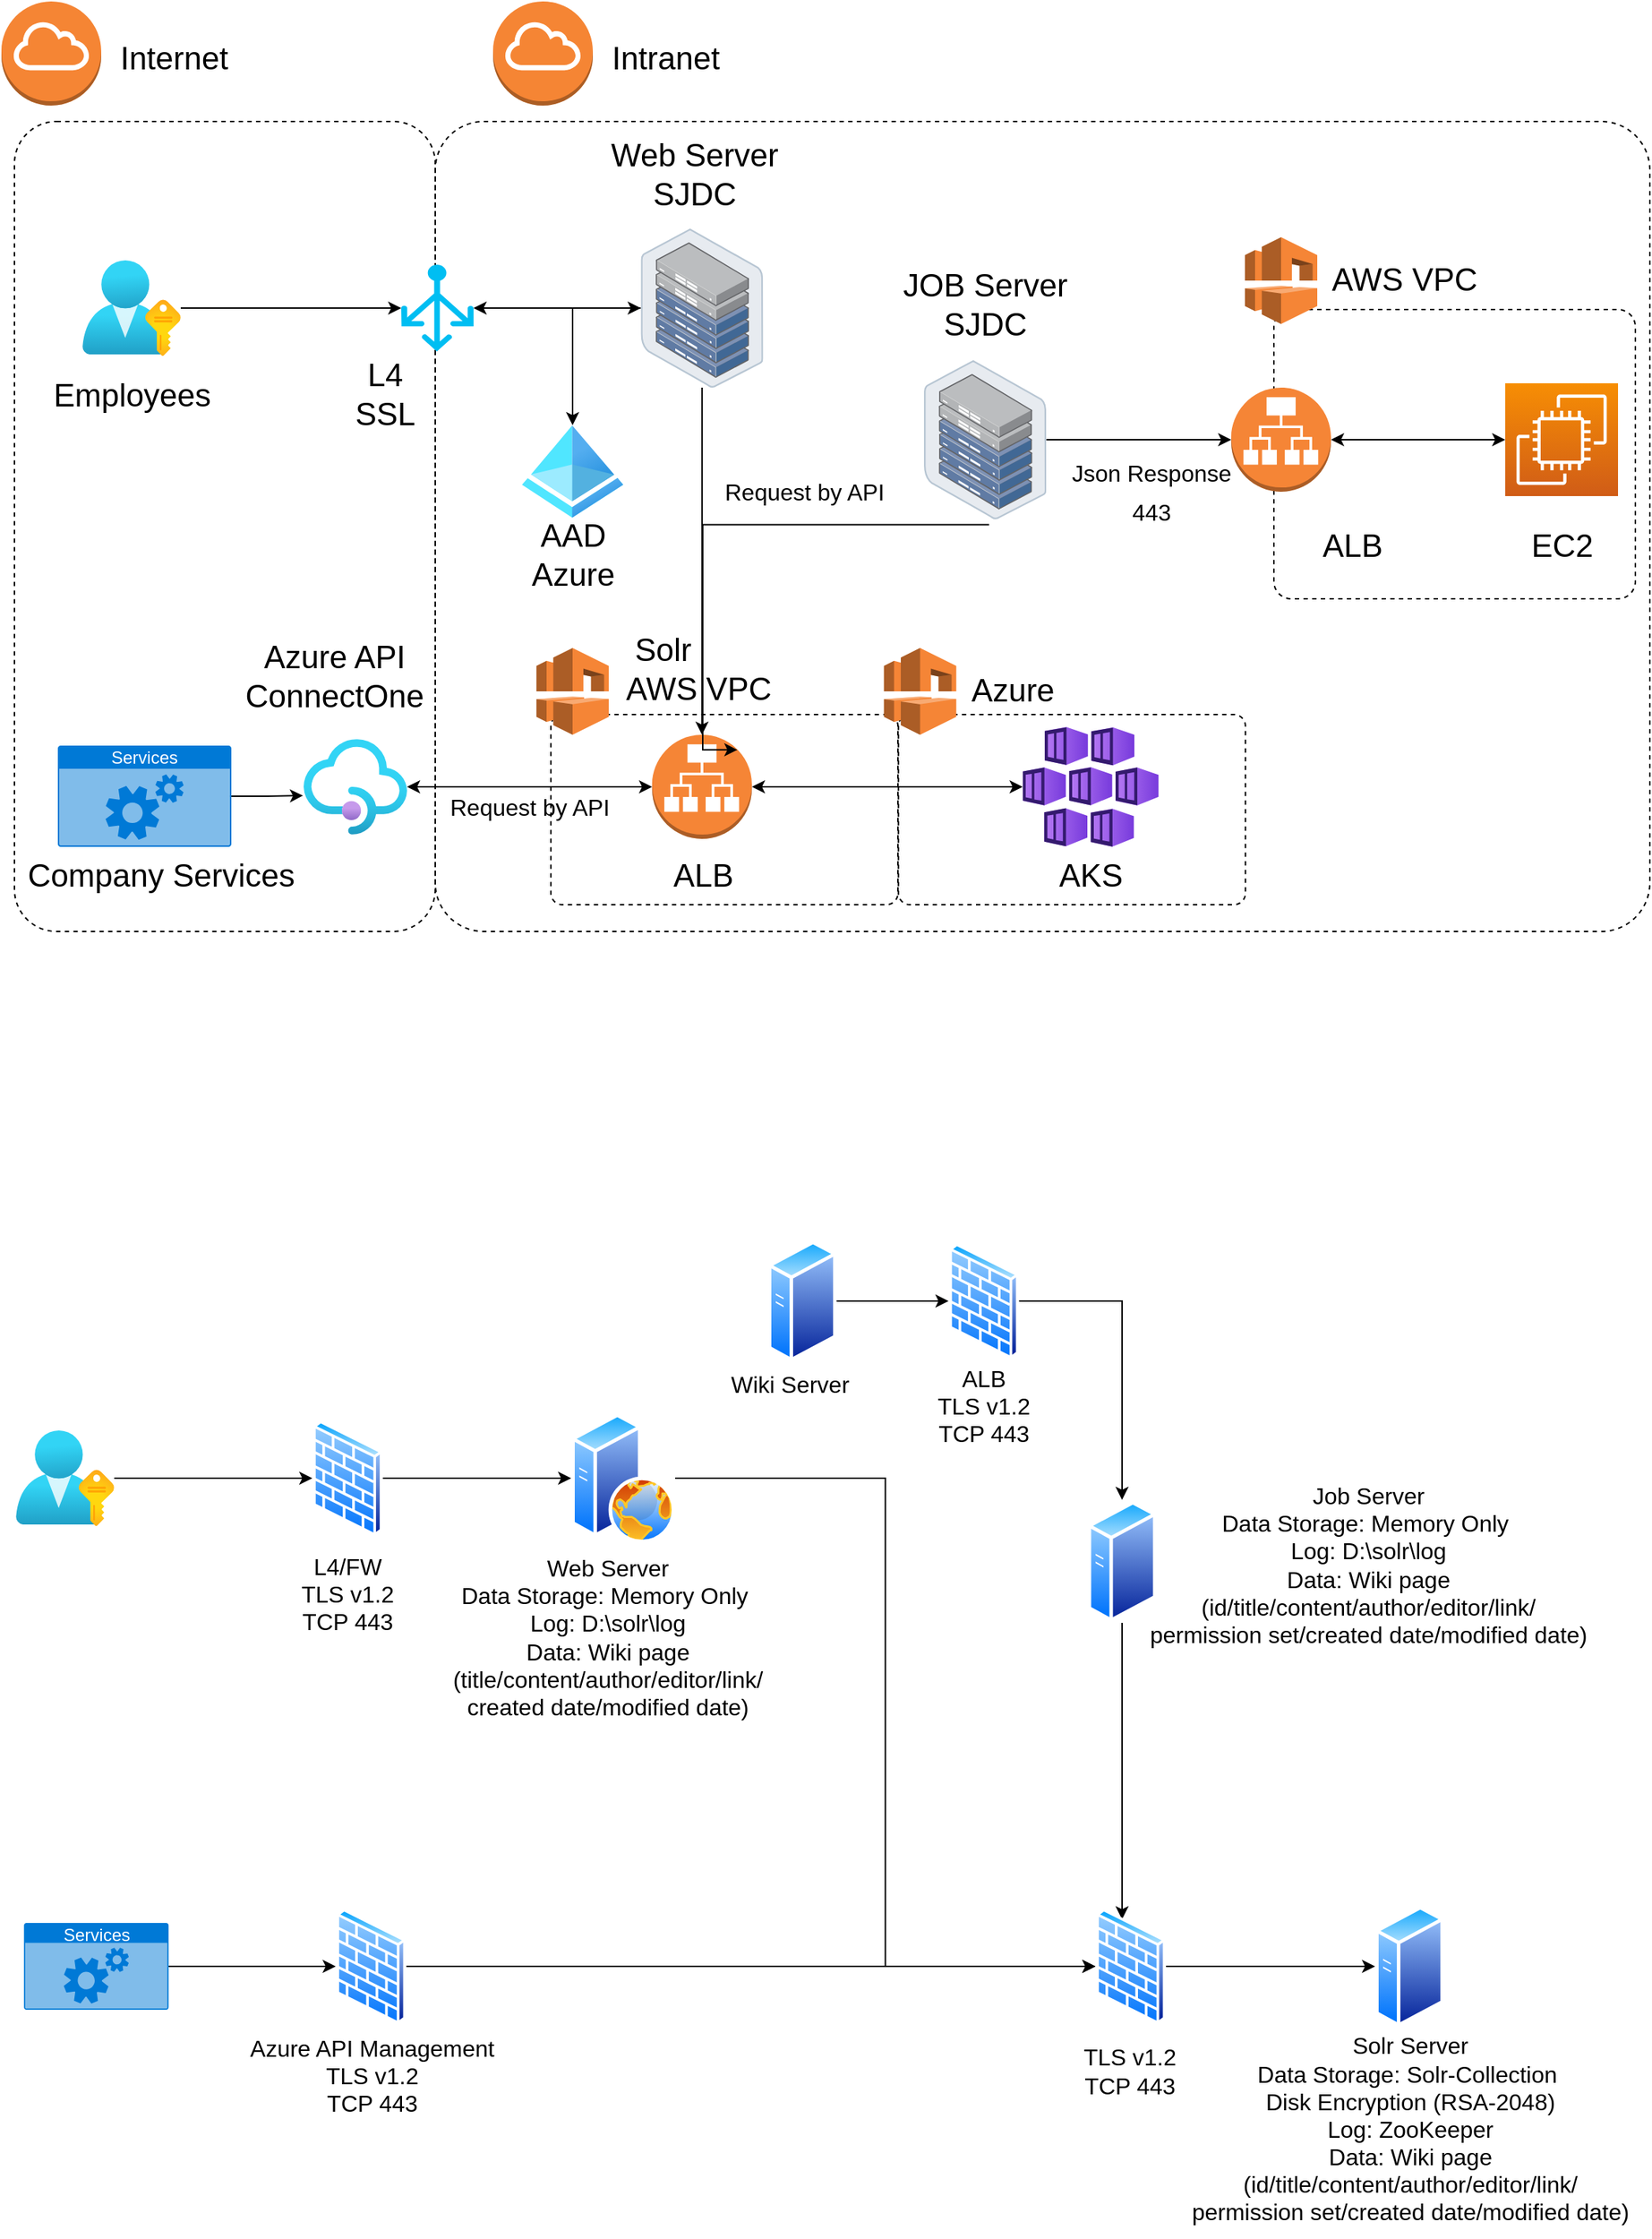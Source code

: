 <mxfile version="21.5.1" type="github">
  <diagram id="l8hXMBHkgcEJcSW0mbfh" name="Page-1">
    <mxGraphModel dx="1363" dy="903" grid="1" gridSize="10" guides="1" tooltips="1" connect="1" arrows="1" fold="1" page="1" pageScale="1" pageWidth="1169" pageHeight="827" math="0" shadow="0">
      <root>
        <mxCell id="0" />
        <mxCell id="1" parent="0" />
        <mxCell id="7wcA-T8HbLnC7azTt-rd-41" value="" style="rounded=1;whiteSpace=wrap;html=1;fillColor=none;dashed=1;arcSize=6;" vertex="1" parent="1">
          <mxGeometry x="310" y="123" width="840" height="560" as="geometry" />
        </mxCell>
        <mxCell id="7wcA-T8HbLnC7azTt-rd-65" value="" style="rounded=1;whiteSpace=wrap;html=1;fillColor=none;dashed=1;arcSize=6;" vertex="1" parent="1">
          <mxGeometry x="390" y="533" width="240" height="131.5" as="geometry" />
        </mxCell>
        <mxCell id="7wcA-T8HbLnC7azTt-rd-69" value="" style="rounded=1;whiteSpace=wrap;html=1;fillColor=none;dashed=1;arcSize=6;" vertex="1" parent="1">
          <mxGeometry x="630.33" y="533" width="240" height="131.5" as="geometry" />
        </mxCell>
        <mxCell id="7wcA-T8HbLnC7azTt-rd-63" value="" style="rounded=1;whiteSpace=wrap;html=1;fillColor=none;dashed=1;arcSize=6;" vertex="1" parent="1">
          <mxGeometry x="890" y="253" width="250" height="200" as="geometry" />
        </mxCell>
        <mxCell id="7wcA-T8HbLnC7azTt-rd-49" value="" style="rounded=1;whiteSpace=wrap;html=1;fillColor=none;dashed=1;arcSize=10;" vertex="1" parent="1">
          <mxGeometry x="19" y="123" width="291" height="560" as="geometry" />
        </mxCell>
        <mxCell id="7wcA-T8HbLnC7azTt-rd-29" style="edgeStyle=orthogonalEdgeStyle;rounded=0;orthogonalLoop=1;jettySize=auto;html=1;startArrow=classic;startFill=1;" edge="1" parent="1" source="7wcA-T8HbLnC7azTt-rd-2" target="7wcA-T8HbLnC7azTt-rd-10">
          <mxGeometry relative="1" as="geometry" />
        </mxCell>
        <mxCell id="7wcA-T8HbLnC7azTt-rd-2" value="" style="image;aspect=fixed;html=1;points=[];align=center;fontSize=12;image=img/lib/azure2/integration/API_Management_Services.svg;" vertex="1" parent="1">
          <mxGeometry x="219" y="550" width="71.49" height="66" as="geometry" />
        </mxCell>
        <mxCell id="7wcA-T8HbLnC7azTt-rd-23" style="edgeStyle=orthogonalEdgeStyle;rounded=0;orthogonalLoop=1;jettySize=auto;html=1;startArrow=classic;startFill=1;entryX=1;entryY=0.5;entryDx=0;entryDy=0;entryPerimeter=0;" edge="1" parent="1" source="7wcA-T8HbLnC7azTt-rd-3" target="7wcA-T8HbLnC7azTt-rd-10">
          <mxGeometry relative="1" as="geometry">
            <mxPoint x="716" y="583.0" as="targetPoint" />
          </mxGeometry>
        </mxCell>
        <mxCell id="7wcA-T8HbLnC7azTt-rd-3" value="" style="image;aspect=fixed;html=1;points=[];align=center;fontSize=12;image=img/lib/azure2/containers/Kubernetes_Services.svg;" vertex="1" parent="1">
          <mxGeometry x="716.27" y="541.5" width="94.06" height="83" as="geometry" />
        </mxCell>
        <mxCell id="7wcA-T8HbLnC7azTt-rd-7" value="" style="sketch=0;points=[[0,0,0],[0.25,0,0],[0.5,0,0],[0.75,0,0],[1,0,0],[0,1,0],[0.25,1,0],[0.5,1,0],[0.75,1,0],[1,1,0],[0,0.25,0],[0,0.5,0],[0,0.75,0],[1,0.25,0],[1,0.5,0],[1,0.75,0]];outlineConnect=0;fontColor=#232F3E;gradientColor=#F78E04;gradientDirection=north;fillColor=#D05C17;strokeColor=#ffffff;dashed=0;verticalLabelPosition=bottom;verticalAlign=top;align=center;html=1;fontSize=12;fontStyle=0;aspect=fixed;shape=mxgraph.aws4.resourceIcon;resIcon=mxgraph.aws4.ec2;" vertex="1" parent="1">
          <mxGeometry x="1050" y="304" width="78" height="78" as="geometry" />
        </mxCell>
        <mxCell id="7wcA-T8HbLnC7azTt-rd-10" value="" style="outlineConnect=0;dashed=0;verticalLabelPosition=bottom;verticalAlign=top;align=center;html=1;shape=mxgraph.aws3.application_load_balancer;fillColor=#F58536;gradientColor=none;" vertex="1" parent="1">
          <mxGeometry x="460" y="547" width="69" height="72" as="geometry" />
        </mxCell>
        <mxCell id="7wcA-T8HbLnC7azTt-rd-27" style="edgeStyle=orthogonalEdgeStyle;rounded=0;orthogonalLoop=1;jettySize=auto;html=1;exitX=1;exitY=0.5;exitDx=0;exitDy=0;exitPerimeter=0;entryX=0;entryY=0.5;entryDx=0;entryDy=0;entryPerimeter=0;startArrow=classic;startFill=1;" edge="1" parent="1" source="7wcA-T8HbLnC7azTt-rd-12" target="7wcA-T8HbLnC7azTt-rd-7">
          <mxGeometry relative="1" as="geometry" />
        </mxCell>
        <mxCell id="7wcA-T8HbLnC7azTt-rd-12" value="" style="outlineConnect=0;dashed=0;verticalLabelPosition=bottom;verticalAlign=top;align=center;html=1;shape=mxgraph.aws3.application_load_balancer;fillColor=#F58536;gradientColor=none;" vertex="1" parent="1">
          <mxGeometry x="860.5" y="307" width="69" height="72" as="geometry" />
        </mxCell>
        <mxCell id="7wcA-T8HbLnC7azTt-rd-25" style="edgeStyle=orthogonalEdgeStyle;rounded=0;orthogonalLoop=1;jettySize=auto;html=1;entryX=0.5;entryY=0;entryDx=0;entryDy=0;entryPerimeter=0;" edge="1" parent="1" source="7wcA-T8HbLnC7azTt-rd-15" target="7wcA-T8HbLnC7azTt-rd-10">
          <mxGeometry relative="1" as="geometry" />
        </mxCell>
        <mxCell id="7wcA-T8HbLnC7azTt-rd-44" style="edgeStyle=orthogonalEdgeStyle;rounded=0;orthogonalLoop=1;jettySize=auto;html=1;" edge="1" parent="1" source="7wcA-T8HbLnC7azTt-rd-15" target="7wcA-T8HbLnC7azTt-rd-43">
          <mxGeometry relative="1" as="geometry" />
        </mxCell>
        <mxCell id="7wcA-T8HbLnC7azTt-rd-15" value="" style="image;points=[];aspect=fixed;html=1;align=center;shadow=0;dashed=0;image=img/lib/allied_telesis/storage/Datacenter_Server_Half_Rack_ToR.svg;" vertex="1" parent="1">
          <mxGeometry x="452.17" y="197" width="84.66" height="110" as="geometry" />
        </mxCell>
        <mxCell id="7wcA-T8HbLnC7azTt-rd-26" style="edgeStyle=orthogonalEdgeStyle;rounded=0;orthogonalLoop=1;jettySize=auto;html=1;entryX=0.855;entryY=0.145;entryDx=0;entryDy=0;entryPerimeter=0;exitX=0.532;exitY=1.034;exitDx=0;exitDy=0;exitPerimeter=0;" edge="1" parent="1" source="7wcA-T8HbLnC7azTt-rd-17" target="7wcA-T8HbLnC7azTt-rd-10">
          <mxGeometry relative="1" as="geometry">
            <mxPoint x="740" y="493" as="sourcePoint" />
            <Array as="points">
              <mxPoint x="495" y="402" />
              <mxPoint x="495" y="557" />
            </Array>
          </mxGeometry>
        </mxCell>
        <mxCell id="7wcA-T8HbLnC7azTt-rd-28" style="edgeStyle=orthogonalEdgeStyle;rounded=0;orthogonalLoop=1;jettySize=auto;html=1;entryX=0;entryY=0.5;entryDx=0;entryDy=0;entryPerimeter=0;" edge="1" parent="1" source="7wcA-T8HbLnC7azTt-rd-17" target="7wcA-T8HbLnC7azTt-rd-12">
          <mxGeometry relative="1" as="geometry" />
        </mxCell>
        <mxCell id="7wcA-T8HbLnC7azTt-rd-17" value="" style="image;points=[];aspect=fixed;html=1;align=center;shadow=0;dashed=0;image=img/lib/allied_telesis/storage/Datacenter_Server_Half_Rack_ToR.svg;" vertex="1" parent="1">
          <mxGeometry x="648" y="288" width="84.66" height="110" as="geometry" />
        </mxCell>
        <mxCell id="7wcA-T8HbLnC7azTt-rd-21" value="" style="outlineConnect=0;dashed=0;verticalLabelPosition=bottom;verticalAlign=top;align=center;html=1;shape=mxgraph.aws3.vpc;fillColor=#F58536;gradientColor=none;" vertex="1" parent="1">
          <mxGeometry x="870" y="203" width="50" height="60" as="geometry" />
        </mxCell>
        <mxCell id="7wcA-T8HbLnC7azTt-rd-31" style="edgeStyle=orthogonalEdgeStyle;rounded=0;orthogonalLoop=1;jettySize=auto;html=1;startArrow=classic;startFill=1;" edge="1" parent="1" source="7wcA-T8HbLnC7azTt-rd-30" target="7wcA-T8HbLnC7azTt-rd-15">
          <mxGeometry relative="1" as="geometry" />
        </mxCell>
        <mxCell id="7wcA-T8HbLnC7azTt-rd-30" value="" style="verticalLabelPosition=bottom;html=1;verticalAlign=top;align=center;strokeColor=none;fillColor=#00BEF2;shape=mxgraph.azure.load_balancer_generic;pointerEvents=1;" vertex="1" parent="1">
          <mxGeometry x="286.49" y="222" width="50" height="60" as="geometry" />
        </mxCell>
        <mxCell id="7wcA-T8HbLnC7azTt-rd-35" value="" style="outlineConnect=0;dashed=0;verticalLabelPosition=bottom;verticalAlign=top;align=center;html=1;shape=mxgraph.aws3.internet_gateway;fillColor=#F58534;gradientColor=none;" vertex="1" parent="1">
          <mxGeometry x="10" y="40" width="69" height="72" as="geometry" />
        </mxCell>
        <mxCell id="7wcA-T8HbLnC7azTt-rd-36" value="" style="outlineConnect=0;dashed=0;verticalLabelPosition=bottom;verticalAlign=top;align=center;html=1;shape=mxgraph.aws3.internet_gateway;fillColor=#F58534;gradientColor=none;" vertex="1" parent="1">
          <mxGeometry x="350.0" y="40" width="69" height="72" as="geometry" />
        </mxCell>
        <mxCell id="7wcA-T8HbLnC7azTt-rd-43" value="" style="image;aspect=fixed;html=1;points=[];align=center;fontSize=12;image=img/lib/azure2/identity/Azure_Active_Directory.svg;" vertex="1" parent="1">
          <mxGeometry x="370" y="333" width="70" height="64" as="geometry" />
        </mxCell>
        <mxCell id="7wcA-T8HbLnC7azTt-rd-46" style="edgeStyle=orthogonalEdgeStyle;rounded=0;orthogonalLoop=1;jettySize=auto;html=1;entryX=-0.006;entryY=0.592;entryDx=0;entryDy=0;entryPerimeter=0;" edge="1" parent="1" source="7wcA-T8HbLnC7azTt-rd-45" target="7wcA-T8HbLnC7azTt-rd-2">
          <mxGeometry relative="1" as="geometry" />
        </mxCell>
        <mxCell id="7wcA-T8HbLnC7azTt-rd-45" value="Services" style="html=1;whiteSpace=wrap;strokeColor=none;fillColor=#0079D6;labelPosition=center;verticalLabelPosition=middle;verticalAlign=top;align=center;fontSize=12;outlineConnect=0;spacingTop=-6;fontColor=#FFFFFF;sketch=0;shape=mxgraph.sitemap.services;" vertex="1" parent="1">
          <mxGeometry x="49" y="554.5" width="120" height="70" as="geometry" />
        </mxCell>
        <mxCell id="7wcA-T8HbLnC7azTt-rd-48" style="edgeStyle=orthogonalEdgeStyle;rounded=0;orthogonalLoop=1;jettySize=auto;html=1;entryX=0;entryY=0.5;entryDx=0;entryDy=0;entryPerimeter=0;" edge="1" parent="1" source="7wcA-T8HbLnC7azTt-rd-47" target="7wcA-T8HbLnC7azTt-rd-30">
          <mxGeometry relative="1" as="geometry" />
        </mxCell>
        <mxCell id="7wcA-T8HbLnC7azTt-rd-47" value="" style="image;aspect=fixed;html=1;points=[];align=center;fontSize=12;image=img/lib/azure2/azure_stack/User_Subscriptions.svg;" vertex="1" parent="1">
          <mxGeometry x="66" y="219" width="68" height="66" as="geometry" />
        </mxCell>
        <mxCell id="7wcA-T8HbLnC7azTt-rd-50" value="Internet" style="text;html=1;align=center;verticalAlign=middle;resizable=0;points=[];autosize=1;strokeColor=none;fillColor=none;fontSize=22;" vertex="1" parent="1">
          <mxGeometry x="79" y="60" width="100" height="40" as="geometry" />
        </mxCell>
        <mxCell id="7wcA-T8HbLnC7azTt-rd-51" value="Intranet" style="text;html=1;align=center;verticalAlign=middle;resizable=0;points=[];autosize=1;strokeColor=none;fillColor=none;fontSize=22;" vertex="1" parent="1">
          <mxGeometry x="419" y="60" width="100" height="40" as="geometry" />
        </mxCell>
        <mxCell id="7wcA-T8HbLnC7azTt-rd-52" value="Employees" style="text;html=1;align=center;verticalAlign=middle;resizable=0;points=[];autosize=1;strokeColor=none;fillColor=none;fontSize=22;" vertex="1" parent="1">
          <mxGeometry x="35" y="293" width="130" height="40" as="geometry" />
        </mxCell>
        <mxCell id="7wcA-T8HbLnC7azTt-rd-53" value="Company Services" style="text;html=1;align=center;verticalAlign=middle;resizable=0;points=[];autosize=1;strokeColor=none;fillColor=none;fontSize=22;" vertex="1" parent="1">
          <mxGeometry x="14.6" y="624.5" width="210" height="40" as="geometry" />
        </mxCell>
        <mxCell id="7wcA-T8HbLnC7azTt-rd-54" value="Azure API&lt;br&gt;ConnectOne" style="text;html=1;align=center;verticalAlign=middle;resizable=0;points=[];autosize=1;strokeColor=none;fillColor=none;fontSize=22;" vertex="1" parent="1">
          <mxGeometry x="165" y="471.5" width="150" height="70" as="geometry" />
        </mxCell>
        <mxCell id="7wcA-T8HbLnC7azTt-rd-55" value="ALB" style="text;html=1;align=center;verticalAlign=middle;resizable=0;points=[];autosize=1;strokeColor=none;fillColor=none;fontSize=22;" vertex="1" parent="1">
          <mxGeometry x="459.5" y="624.5" width="70" height="40" as="geometry" />
        </mxCell>
        <mxCell id="7wcA-T8HbLnC7azTt-rd-56" value="AKS" style="text;html=1;align=center;verticalAlign=middle;resizable=0;points=[];autosize=1;strokeColor=none;fillColor=none;fontSize=22;" vertex="1" parent="1">
          <mxGeometry x="728.3" y="624.5" width="70" height="40" as="geometry" />
        </mxCell>
        <mxCell id="7wcA-T8HbLnC7azTt-rd-57" value="JOB Server&lt;br&gt;SJDC" style="text;html=1;align=center;verticalAlign=middle;resizable=0;points=[];autosize=1;strokeColor=none;fillColor=none;fontSize=22;" vertex="1" parent="1">
          <mxGeometry x="620.33" y="215" width="140" height="70" as="geometry" />
        </mxCell>
        <mxCell id="7wcA-T8HbLnC7azTt-rd-58" value="Web Server&lt;br&gt;SJDC" style="text;html=1;align=center;verticalAlign=middle;resizable=0;points=[];autosize=1;strokeColor=none;fillColor=none;fontSize=22;" vertex="1" parent="1">
          <mxGeometry x="419" y="125" width="140" height="70" as="geometry" />
        </mxCell>
        <mxCell id="7wcA-T8HbLnC7azTt-rd-59" value="AAD&lt;br&gt;Azure" style="text;html=1;align=center;verticalAlign=middle;resizable=0;points=[];autosize=1;strokeColor=none;fillColor=none;fontSize=22;" vertex="1" parent="1">
          <mxGeometry x="365" y="388" width="80" height="70" as="geometry" />
        </mxCell>
        <mxCell id="7wcA-T8HbLnC7azTt-rd-60" value="L4&lt;br&gt;SSL" style="text;html=1;align=center;verticalAlign=middle;resizable=0;points=[];autosize=1;strokeColor=none;fillColor=none;fontSize=22;" vertex="1" parent="1">
          <mxGeometry x="240" y="277" width="70" height="70" as="geometry" />
        </mxCell>
        <mxCell id="7wcA-T8HbLnC7azTt-rd-61" value="ALB" style="text;html=1;align=center;verticalAlign=middle;resizable=0;points=[];autosize=1;strokeColor=none;fillColor=none;fontSize=22;" vertex="1" parent="1">
          <mxGeometry x="909" y="397" width="70" height="40" as="geometry" />
        </mxCell>
        <mxCell id="7wcA-T8HbLnC7azTt-rd-62" value="EC2" style="text;html=1;align=center;verticalAlign=middle;resizable=0;points=[];autosize=1;strokeColor=none;fillColor=none;fontSize=22;" vertex="1" parent="1">
          <mxGeometry x="1054" y="397" width="70" height="40" as="geometry" />
        </mxCell>
        <mxCell id="7wcA-T8HbLnC7azTt-rd-64" value="AWS VPC" style="text;html=1;align=center;verticalAlign=middle;resizable=0;points=[];autosize=1;strokeColor=none;fillColor=none;fontSize=22;" vertex="1" parent="1">
          <mxGeometry x="920" y="213" width="120" height="40" as="geometry" />
        </mxCell>
        <mxCell id="7wcA-T8HbLnC7azTt-rd-66" value="" style="outlineConnect=0;dashed=0;verticalLabelPosition=bottom;verticalAlign=top;align=center;html=1;shape=mxgraph.aws3.vpc;fillColor=#F58536;gradientColor=none;" vertex="1" parent="1">
          <mxGeometry x="380" y="487" width="50" height="60" as="geometry" />
        </mxCell>
        <mxCell id="7wcA-T8HbLnC7azTt-rd-67" value="&amp;nbsp;Solr&lt;br&gt;AWS VPC" style="text;html=1;align=left;verticalAlign=middle;resizable=0;points=[];autosize=1;strokeColor=none;fillColor=none;fontSize=22;" vertex="1" parent="1">
          <mxGeometry x="440" y="467" width="120" height="70" as="geometry" />
        </mxCell>
        <mxCell id="7wcA-T8HbLnC7azTt-rd-70" value="" style="outlineConnect=0;dashed=0;verticalLabelPosition=bottom;verticalAlign=top;align=center;html=1;shape=mxgraph.aws3.vpc;fillColor=#F58536;gradientColor=none;" vertex="1" parent="1">
          <mxGeometry x="620.33" y="487" width="50" height="60" as="geometry" />
        </mxCell>
        <mxCell id="7wcA-T8HbLnC7azTt-rd-71" value="&amp;nbsp;Azure" style="text;html=1;align=center;verticalAlign=middle;resizable=0;points=[];autosize=1;strokeColor=none;fillColor=none;fontSize=22;" vertex="1" parent="1">
          <mxGeometry x="660.66" y="497" width="90" height="40" as="geometry" />
        </mxCell>
        <mxCell id="7wcA-T8HbLnC7azTt-rd-72" value="&lt;font style=&quot;font-size: 16px;&quot;&gt;Json Response&lt;br&gt;443&lt;br&gt;&lt;/font&gt;" style="text;html=1;align=center;verticalAlign=middle;resizable=0;points=[];autosize=1;strokeColor=none;fillColor=none;fontSize=22;" vertex="1" parent="1">
          <mxGeometry x="740.0" y="343" width="130" height="70" as="geometry" />
        </mxCell>
        <mxCell id="7wcA-T8HbLnC7azTt-rd-73" value="&lt;font style=&quot;font-size: 16px;&quot;&gt;Request by API&lt;/font&gt;" style="text;html=1;align=center;verticalAlign=middle;resizable=0;points=[];autosize=1;strokeColor=none;fillColor=none;fontSize=22;" vertex="1" parent="1">
          <mxGeometry x="500.0" y="358" width="130" height="40" as="geometry" />
        </mxCell>
        <mxCell id="7wcA-T8HbLnC7azTt-rd-75" value="&lt;font style=&quot;font-size: 16px;&quot;&gt;Request by API&lt;/font&gt;" style="text;html=1;align=center;verticalAlign=middle;resizable=0;points=[];autosize=1;strokeColor=none;fillColor=none;fontSize=22;" vertex="1" parent="1">
          <mxGeometry x="310.0" y="576" width="130" height="40" as="geometry" />
        </mxCell>
        <mxCell id="7wcA-T8HbLnC7azTt-rd-94" style="edgeStyle=orthogonalEdgeStyle;rounded=0;orthogonalLoop=1;jettySize=auto;html=1;entryX=0;entryY=0.5;entryDx=0;entryDy=0;" edge="1" parent="1" source="7wcA-T8HbLnC7azTt-rd-81" target="7wcA-T8HbLnC7azTt-rd-82">
          <mxGeometry relative="1" as="geometry" />
        </mxCell>
        <mxCell id="7wcA-T8HbLnC7azTt-rd-81" value="" style="image;aspect=fixed;html=1;points=[];align=center;fontSize=12;image=img/lib/azure2/azure_stack/User_Subscriptions.svg;" vertex="1" parent="1">
          <mxGeometry x="20" y="1028" width="68" height="66" as="geometry" />
        </mxCell>
        <mxCell id="7wcA-T8HbLnC7azTt-rd-96" style="edgeStyle=orthogonalEdgeStyle;rounded=0;orthogonalLoop=1;jettySize=auto;html=1;entryX=0;entryY=0.5;entryDx=0;entryDy=0;" edge="1" parent="1" source="7wcA-T8HbLnC7azTt-rd-82" target="7wcA-T8HbLnC7azTt-rd-84">
          <mxGeometry relative="1" as="geometry" />
        </mxCell>
        <mxCell id="7wcA-T8HbLnC7azTt-rd-82" value="" style="image;aspect=fixed;perimeter=ellipsePerimeter;html=1;align=center;shadow=0;dashed=0;spacingTop=3;image=img/lib/active_directory/firewall.svg;" vertex="1" parent="1">
          <mxGeometry x="225" y="1021" width="48.8" height="80" as="geometry" />
        </mxCell>
        <mxCell id="7wcA-T8HbLnC7azTt-rd-104" style="edgeStyle=orthogonalEdgeStyle;rounded=0;orthogonalLoop=1;jettySize=auto;html=1;" edge="1" parent="1" source="7wcA-T8HbLnC7azTt-rd-83">
          <mxGeometry relative="1" as="geometry">
            <mxPoint x="785" y="1366" as="targetPoint" />
          </mxGeometry>
        </mxCell>
        <mxCell id="7wcA-T8HbLnC7azTt-rd-83" value="" style="image;aspect=fixed;perimeter=ellipsePerimeter;html=1;align=center;shadow=0;dashed=0;spacingTop=3;image=img/lib/active_directory/generic_server.svg;" vertex="1" parent="1">
          <mxGeometry x="761.2" y="1076" width="47.6" height="85" as="geometry" />
        </mxCell>
        <mxCell id="7wcA-T8HbLnC7azTt-rd-100" style="edgeStyle=orthogonalEdgeStyle;rounded=0;orthogonalLoop=1;jettySize=auto;html=1;entryX=0;entryY=0.5;entryDx=0;entryDy=0;" edge="1" parent="1" source="7wcA-T8HbLnC7azTt-rd-84" target="7wcA-T8HbLnC7azTt-rd-89">
          <mxGeometry relative="1" as="geometry" />
        </mxCell>
        <mxCell id="7wcA-T8HbLnC7azTt-rd-84" value="" style="image;aspect=fixed;perimeter=ellipsePerimeter;html=1;align=center;shadow=0;dashed=0;spacingTop=3;image=img/lib/active_directory/web_server.svg;" vertex="1" parent="1">
          <mxGeometry x="404" y="1016" width="72" height="90" as="geometry" />
        </mxCell>
        <mxCell id="7wcA-T8HbLnC7azTt-rd-105" style="edgeStyle=orthogonalEdgeStyle;rounded=0;orthogonalLoop=1;jettySize=auto;html=1;exitX=1;exitY=0.5;exitDx=0;exitDy=0;entryX=0;entryY=0.5;entryDx=0;entryDy=0;" edge="1" parent="1" source="7wcA-T8HbLnC7azTt-rd-85" target="7wcA-T8HbLnC7azTt-rd-88">
          <mxGeometry relative="1" as="geometry" />
        </mxCell>
        <mxCell id="7wcA-T8HbLnC7azTt-rd-85" value="" style="image;aspect=fixed;perimeter=ellipsePerimeter;html=1;align=center;shadow=0;dashed=0;spacingTop=3;image=img/lib/active_directory/generic_server.svg;" vertex="1" parent="1">
          <mxGeometry x="540" y="896" width="47.6" height="85" as="geometry" />
        </mxCell>
        <mxCell id="7wcA-T8HbLnC7azTt-rd-87" value="" style="image;aspect=fixed;perimeter=ellipsePerimeter;html=1;align=center;shadow=0;dashed=0;spacingTop=3;image=img/lib/active_directory/generic_server.svg;" vertex="1" parent="1">
          <mxGeometry x="960" y="1356" width="47.6" height="85" as="geometry" />
        </mxCell>
        <mxCell id="7wcA-T8HbLnC7azTt-rd-106" style="edgeStyle=orthogonalEdgeStyle;rounded=0;orthogonalLoop=1;jettySize=auto;html=1;entryX=0.5;entryY=0;entryDx=0;entryDy=0;" edge="1" parent="1" source="7wcA-T8HbLnC7azTt-rd-88" target="7wcA-T8HbLnC7azTt-rd-83">
          <mxGeometry relative="1" as="geometry" />
        </mxCell>
        <mxCell id="7wcA-T8HbLnC7azTt-rd-88" value="" style="image;aspect=fixed;perimeter=ellipsePerimeter;html=1;align=center;shadow=0;dashed=0;spacingTop=3;image=img/lib/active_directory/firewall.svg;" vertex="1" parent="1">
          <mxGeometry x="665.0" y="898.5" width="48.8" height="80" as="geometry" />
        </mxCell>
        <mxCell id="7wcA-T8HbLnC7azTt-rd-102" style="edgeStyle=orthogonalEdgeStyle;rounded=0;orthogonalLoop=1;jettySize=auto;html=1;entryX=0;entryY=0.5;entryDx=0;entryDy=0;" edge="1" parent="1" source="7wcA-T8HbLnC7azTt-rd-89" target="7wcA-T8HbLnC7azTt-rd-87">
          <mxGeometry relative="1" as="geometry" />
        </mxCell>
        <mxCell id="7wcA-T8HbLnC7azTt-rd-89" value="" style="image;aspect=fixed;perimeter=ellipsePerimeter;html=1;align=center;shadow=0;dashed=0;spacingTop=3;image=img/lib/active_directory/firewall.svg;" vertex="1" parent="1">
          <mxGeometry x="766.61" y="1358.5" width="48.8" height="80" as="geometry" />
        </mxCell>
        <mxCell id="7wcA-T8HbLnC7azTt-rd-103" style="edgeStyle=orthogonalEdgeStyle;rounded=0;orthogonalLoop=1;jettySize=auto;html=1;" edge="1" parent="1" source="7wcA-T8HbLnC7azTt-rd-90" target="7wcA-T8HbLnC7azTt-rd-89">
          <mxGeometry relative="1" as="geometry" />
        </mxCell>
        <mxCell id="7wcA-T8HbLnC7azTt-rd-90" value="" style="image;aspect=fixed;perimeter=ellipsePerimeter;html=1;align=center;shadow=0;dashed=0;spacingTop=3;image=img/lib/active_directory/firewall.svg;" vertex="1" parent="1">
          <mxGeometry x="241.2" y="1358.5" width="48.8" height="80" as="geometry" />
        </mxCell>
        <mxCell id="7wcA-T8HbLnC7azTt-rd-95" style="edgeStyle=orthogonalEdgeStyle;rounded=0;orthogonalLoop=1;jettySize=auto;html=1;exitX=1;exitY=0.5;exitDx=0;exitDy=0;exitPerimeter=0;entryX=0;entryY=0.5;entryDx=0;entryDy=0;" edge="1" parent="1" source="7wcA-T8HbLnC7azTt-rd-92" target="7wcA-T8HbLnC7azTt-rd-90">
          <mxGeometry relative="1" as="geometry" />
        </mxCell>
        <mxCell id="7wcA-T8HbLnC7azTt-rd-92" value="Services" style="html=1;whiteSpace=wrap;strokeColor=none;fillColor=#0079D6;labelPosition=center;verticalLabelPosition=middle;verticalAlign=top;align=center;fontSize=12;outlineConnect=0;spacingTop=-6;fontColor=#FFFFFF;sketch=0;shape=mxgraph.sitemap.services;" vertex="1" parent="1">
          <mxGeometry x="25.6" y="1368.5" width="100" height="60" as="geometry" />
        </mxCell>
        <mxCell id="7wcA-T8HbLnC7azTt-rd-107" value="Wiki Server" style="text;html=1;align=center;verticalAlign=middle;resizable=0;points=[];autosize=1;strokeColor=none;fillColor=none;fontSize=16;" vertex="1" parent="1">
          <mxGeometry x="500" y="981" width="110" height="30" as="geometry" />
        </mxCell>
        <mxCell id="7wcA-T8HbLnC7azTt-rd-108" value="Web Server&lt;br&gt;Data Storage: Memory Only&amp;nbsp;&lt;br&gt;Log: D:\solr\log&lt;br&gt;Data: Wiki page&lt;br&gt;(title/content/author/editor/link/&lt;br&gt;created date/modified date)" style="text;html=1;align=center;verticalAlign=middle;resizable=0;points=[];autosize=1;strokeColor=none;fillColor=none;fontSize=16;" vertex="1" parent="1">
          <mxGeometry x="308.8" y="1106" width="240" height="130" as="geometry" />
        </mxCell>
        <mxCell id="7wcA-T8HbLnC7azTt-rd-109" value="TLS v1.2&lt;br&gt;TCP 443" style="text;html=1;align=center;verticalAlign=middle;resizable=0;points=[];autosize=1;strokeColor=none;fillColor=none;fontSize=16;" vertex="1" parent="1">
          <mxGeometry x="745.41" y="1446" width="90" height="50" as="geometry" />
        </mxCell>
        <mxCell id="7wcA-T8HbLnC7azTt-rd-111" value="Job Server&lt;br&gt;Data Storage: Memory Only&amp;nbsp;&lt;br&gt;Log: D:\solr\log&lt;br&gt;Data: Wiki page&lt;br&gt;(id/title/content/author/editor/link/&lt;br&gt;permission set/created date/modified date)" style="text;html=1;align=center;verticalAlign=middle;resizable=0;points=[];autosize=1;strokeColor=none;fillColor=none;fontSize=16;" vertex="1" parent="1">
          <mxGeometry x="790.33" y="1056" width="330" height="130" as="geometry" />
        </mxCell>
        <mxCell id="7wcA-T8HbLnC7azTt-rd-113" value="Solr Server&lt;br&gt;Data Storage: Solr-Collection&amp;nbsp;&lt;br&gt;Disk Encryption (RSA-2048)&lt;br&gt;Log: ZooKeeper&lt;br&gt;Data: Wiki page&lt;br&gt;(id/title/content/author/editor/link/&lt;br&gt;permission set/created date/modified date)" style="text;html=1;align=center;verticalAlign=middle;resizable=0;points=[];autosize=1;strokeColor=none;fillColor=none;fontSize=16;" vertex="1" parent="1">
          <mxGeometry x="818.8" y="1436" width="330" height="150" as="geometry" />
        </mxCell>
        <mxCell id="7wcA-T8HbLnC7azTt-rd-114" value="Azure API Management&lt;br&gt;TLS v1.2&lt;br&gt;TCP 443" style="text;html=1;align=center;verticalAlign=middle;resizable=0;points=[];autosize=1;strokeColor=none;fillColor=none;fontSize=16;" vertex="1" parent="1">
          <mxGeometry x="170.6" y="1438.5" width="190" height="70" as="geometry" />
        </mxCell>
        <mxCell id="7wcA-T8HbLnC7azTt-rd-115" value="L4/FW&lt;br&gt;TLS v1.2&lt;br&gt;TCP 443" style="text;html=1;align=center;verticalAlign=middle;resizable=0;points=[];autosize=1;strokeColor=none;fillColor=none;fontSize=16;" vertex="1" parent="1">
          <mxGeometry x="204.4" y="1106" width="90" height="70" as="geometry" />
        </mxCell>
        <mxCell id="7wcA-T8HbLnC7azTt-rd-116" value="ALB&lt;br&gt;TLS v1.2&lt;br&gt;TCP 443" style="text;html=1;align=center;verticalAlign=middle;resizable=0;points=[];autosize=1;strokeColor=none;fillColor=none;fontSize=16;" vertex="1" parent="1">
          <mxGeometry x="644.4" y="976" width="90" height="70" as="geometry" />
        </mxCell>
      </root>
    </mxGraphModel>
  </diagram>
</mxfile>
